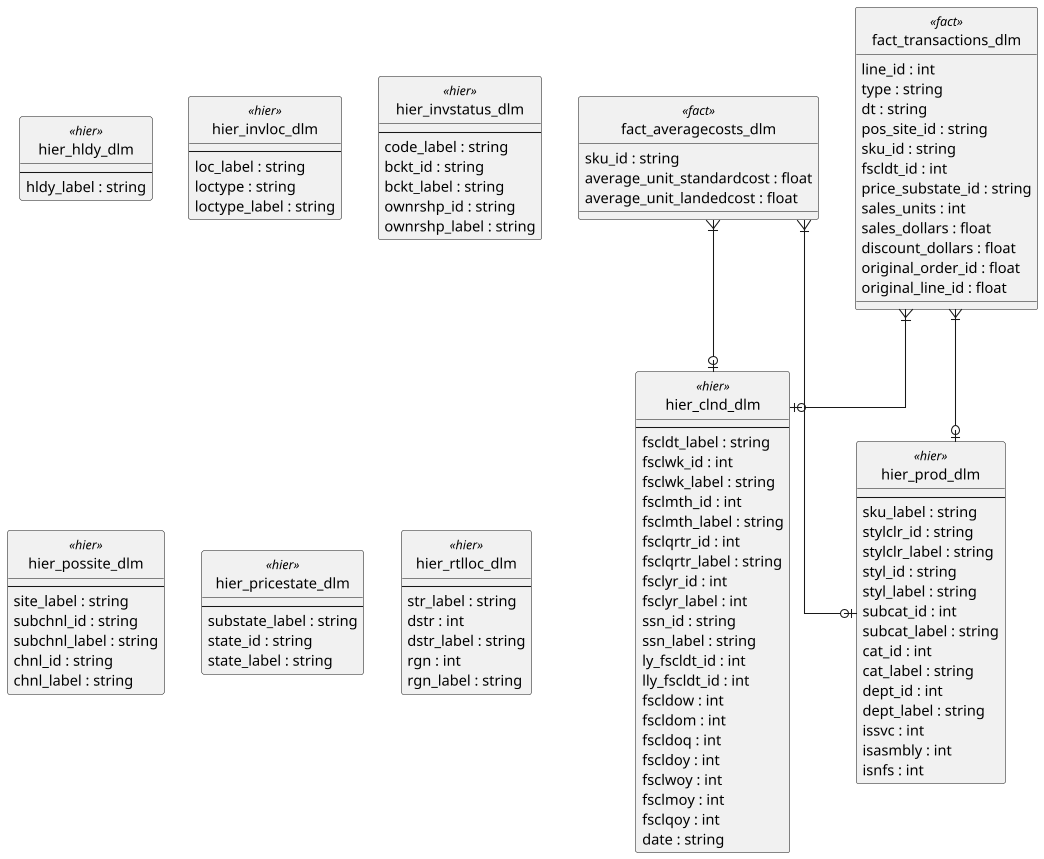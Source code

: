 @startuml
hide circle
top to bottom direction
skinparam dpi 100
skinparam defaultTextAlignment left
skinparam linetype ortho
skinparam shadowing false
skinparam entity {
BackgroundColor<<Fact>> #FDF6E3
BackgroundColor<<Hier>> #E6F7FF
}

entity "fact_averagecosts_dlm" <<fact>> {
    'pk: '* fscldt_id : int
		sku_id : string
		average_unit_standardcost : float
		average_unit_landedcost : float
}
entity "fact_transactions_dlm" <<fact>> {
    'pk: '* order_id : int
		line_id : int
		type : string
		dt : string
		pos_site_id : string
		sku_id : string
		fscldt_id : int
		price_substate_id : string
		sales_units : int
		sales_dollars : float
		discount_dollars : float
		original_order_id : float
		original_line_id : float
}
entity "hier_clnd_dlm" <<hier>> {
    'pk: 'pk: fscldt_id : int
		---
		fscldt_label : string
		fsclwk_id : int
		fsclwk_label : string
		fsclmth_id : int
		fsclmth_label : string
		fsclqrtr_id : int
		fsclqrtr_label : string
		fsclyr_id : int
		fsclyr_label : int
		ssn_id : string
		ssn_label : string
		ly_fscldt_id : int
		lly_fscldt_id : int
		fscldow : int
		fscldom : int
		fscldoq : int
		fscldoy : int
		fsclwoy : int
		fsclmoy : int
		fsclqoy : int
		date : string
}
entity "hier_hldy_dlm" <<hier>> {
    'pk: 'pk: hldy_id : string
		---
		hldy_label : string
}
entity "hier_invloc_dlm" <<hier>> {
    'pk: 'pk: loc : int
		---
		loc_label : string
		loctype : string
		loctype_label : string
}
entity "hier_invstatus_dlm" <<hier>> {
    'pk: 'pk: code_id : string
		---
		code_label : string
		bckt_id : string
		bckt_label : string
		ownrshp_id : string
		ownrshp_label : string
}
entity "hier_possite_dlm" <<hier>> {
    'pk: 'pk: site_id : string
		---
		site_label : string
		subchnl_id : string
		subchnl_label : string
		chnl_id : string
		chnl_label : string
}
entity "hier_pricestate_dlm" <<hier>> {
    'pk: 'pk: substate_id : string
		---
		substate_label : string
		state_id : string
		state_label : string
}
entity "hier_prod_dlm" <<hier>> {
    'pk: 'pk: sku_id : string
		---
		sku_label : string
		stylclr_id : string
		stylclr_label : string
		styl_id : string
		styl_label : string
		subcat_id : int
		subcat_label : string
		cat_id : int
		cat_label : string
		dept_id : int
		dept_label : string
		issvc : int
		isasmbly : int
		isnfs : int
}
entity "hier_rtlloc_dlm" <<hier>> {
    'pk: 'pk: str : int
		---
		str_label : string
		dstr : int
		dstr_label : string
		rgn : int
		rgn_label : string
}

fact_averagecosts_dlm }|--o| hier_clnd_dlm
fact_averagecosts_dlm }|--o| hier_prod_dlm

fact_transactions_dlm }|--o| hier_prod_dlm
fact_transactions_dlm }|--o| hier_clnd_dlm


@enduml